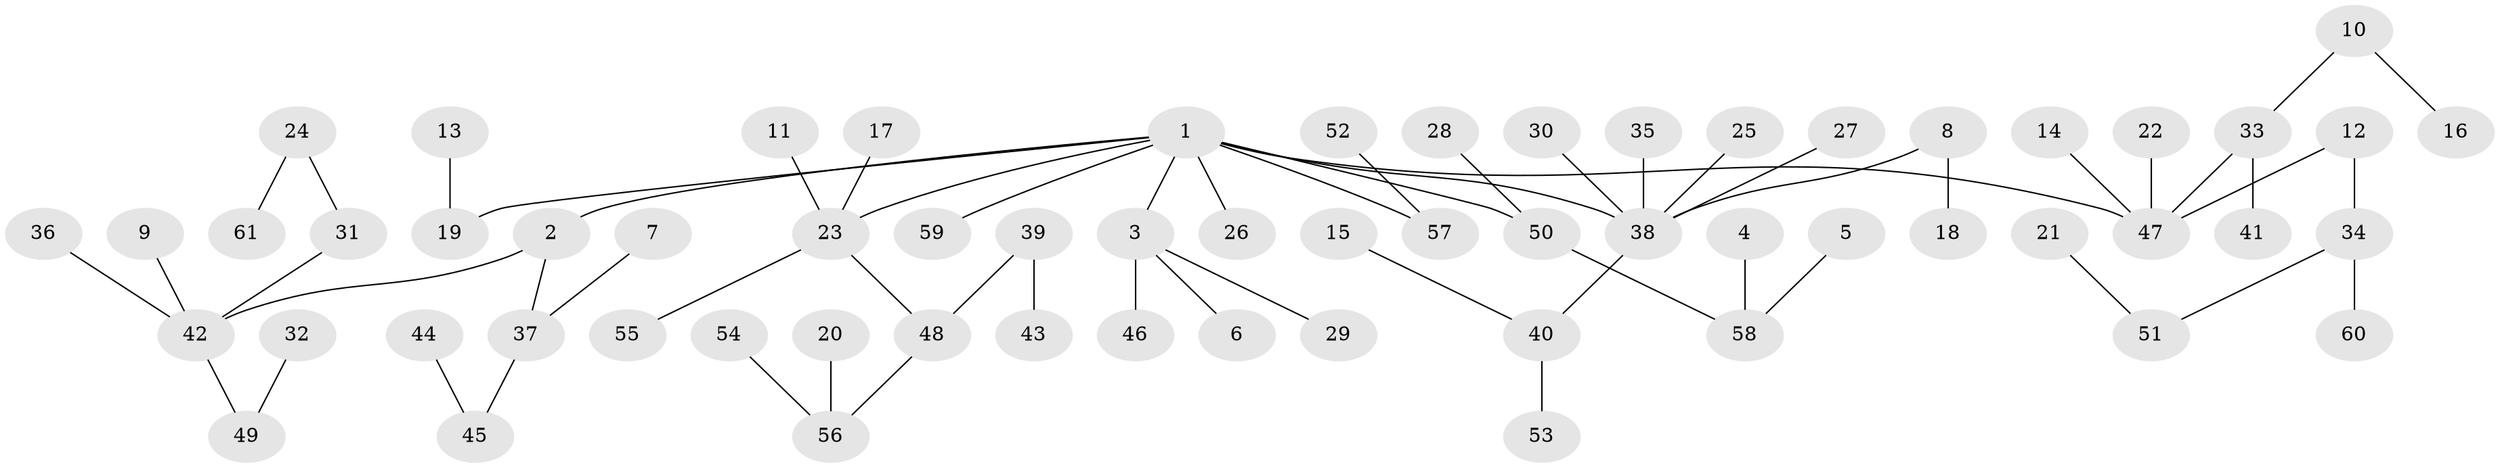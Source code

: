 // original degree distribution, {8: 0.016129032258064516, 1: 0.5080645161290323, 3: 0.13709677419354838, 4: 0.056451612903225805, 5: 0.016129032258064516, 2: 0.24193548387096775, 6: 0.024193548387096774}
// Generated by graph-tools (version 1.1) at 2025/26/03/09/25 03:26:30]
// undirected, 61 vertices, 60 edges
graph export_dot {
graph [start="1"]
  node [color=gray90,style=filled];
  1;
  2;
  3;
  4;
  5;
  6;
  7;
  8;
  9;
  10;
  11;
  12;
  13;
  14;
  15;
  16;
  17;
  18;
  19;
  20;
  21;
  22;
  23;
  24;
  25;
  26;
  27;
  28;
  29;
  30;
  31;
  32;
  33;
  34;
  35;
  36;
  37;
  38;
  39;
  40;
  41;
  42;
  43;
  44;
  45;
  46;
  47;
  48;
  49;
  50;
  51;
  52;
  53;
  54;
  55;
  56;
  57;
  58;
  59;
  60;
  61;
  1 -- 2 [weight=1.0];
  1 -- 3 [weight=1.0];
  1 -- 19 [weight=1.0];
  1 -- 23 [weight=1.0];
  1 -- 26 [weight=1.0];
  1 -- 38 [weight=1.0];
  1 -- 47 [weight=1.0];
  1 -- 50 [weight=1.0];
  1 -- 57 [weight=1.0];
  1 -- 59 [weight=1.0];
  2 -- 37 [weight=1.0];
  2 -- 42 [weight=1.0];
  3 -- 6 [weight=1.0];
  3 -- 29 [weight=1.0];
  3 -- 46 [weight=1.0];
  4 -- 58 [weight=1.0];
  5 -- 58 [weight=1.0];
  7 -- 37 [weight=1.0];
  8 -- 18 [weight=1.0];
  8 -- 38 [weight=1.0];
  9 -- 42 [weight=1.0];
  10 -- 16 [weight=1.0];
  10 -- 33 [weight=1.0];
  11 -- 23 [weight=1.0];
  12 -- 34 [weight=1.0];
  12 -- 47 [weight=1.0];
  13 -- 19 [weight=1.0];
  14 -- 47 [weight=1.0];
  15 -- 40 [weight=1.0];
  17 -- 23 [weight=1.0];
  20 -- 56 [weight=1.0];
  21 -- 51 [weight=1.0];
  22 -- 47 [weight=1.0];
  23 -- 48 [weight=1.0];
  23 -- 55 [weight=1.0];
  24 -- 31 [weight=1.0];
  24 -- 61 [weight=1.0];
  25 -- 38 [weight=1.0];
  27 -- 38 [weight=1.0];
  28 -- 50 [weight=1.0];
  30 -- 38 [weight=1.0];
  31 -- 42 [weight=1.0];
  32 -- 49 [weight=1.0];
  33 -- 41 [weight=1.0];
  33 -- 47 [weight=1.0];
  34 -- 51 [weight=1.0];
  34 -- 60 [weight=1.0];
  35 -- 38 [weight=1.0];
  36 -- 42 [weight=1.0];
  37 -- 45 [weight=1.0];
  38 -- 40 [weight=1.0];
  39 -- 43 [weight=1.0];
  39 -- 48 [weight=1.0];
  40 -- 53 [weight=1.0];
  42 -- 49 [weight=1.0];
  44 -- 45 [weight=1.0];
  48 -- 56 [weight=1.0];
  50 -- 58 [weight=1.0];
  52 -- 57 [weight=1.0];
  54 -- 56 [weight=1.0];
}

